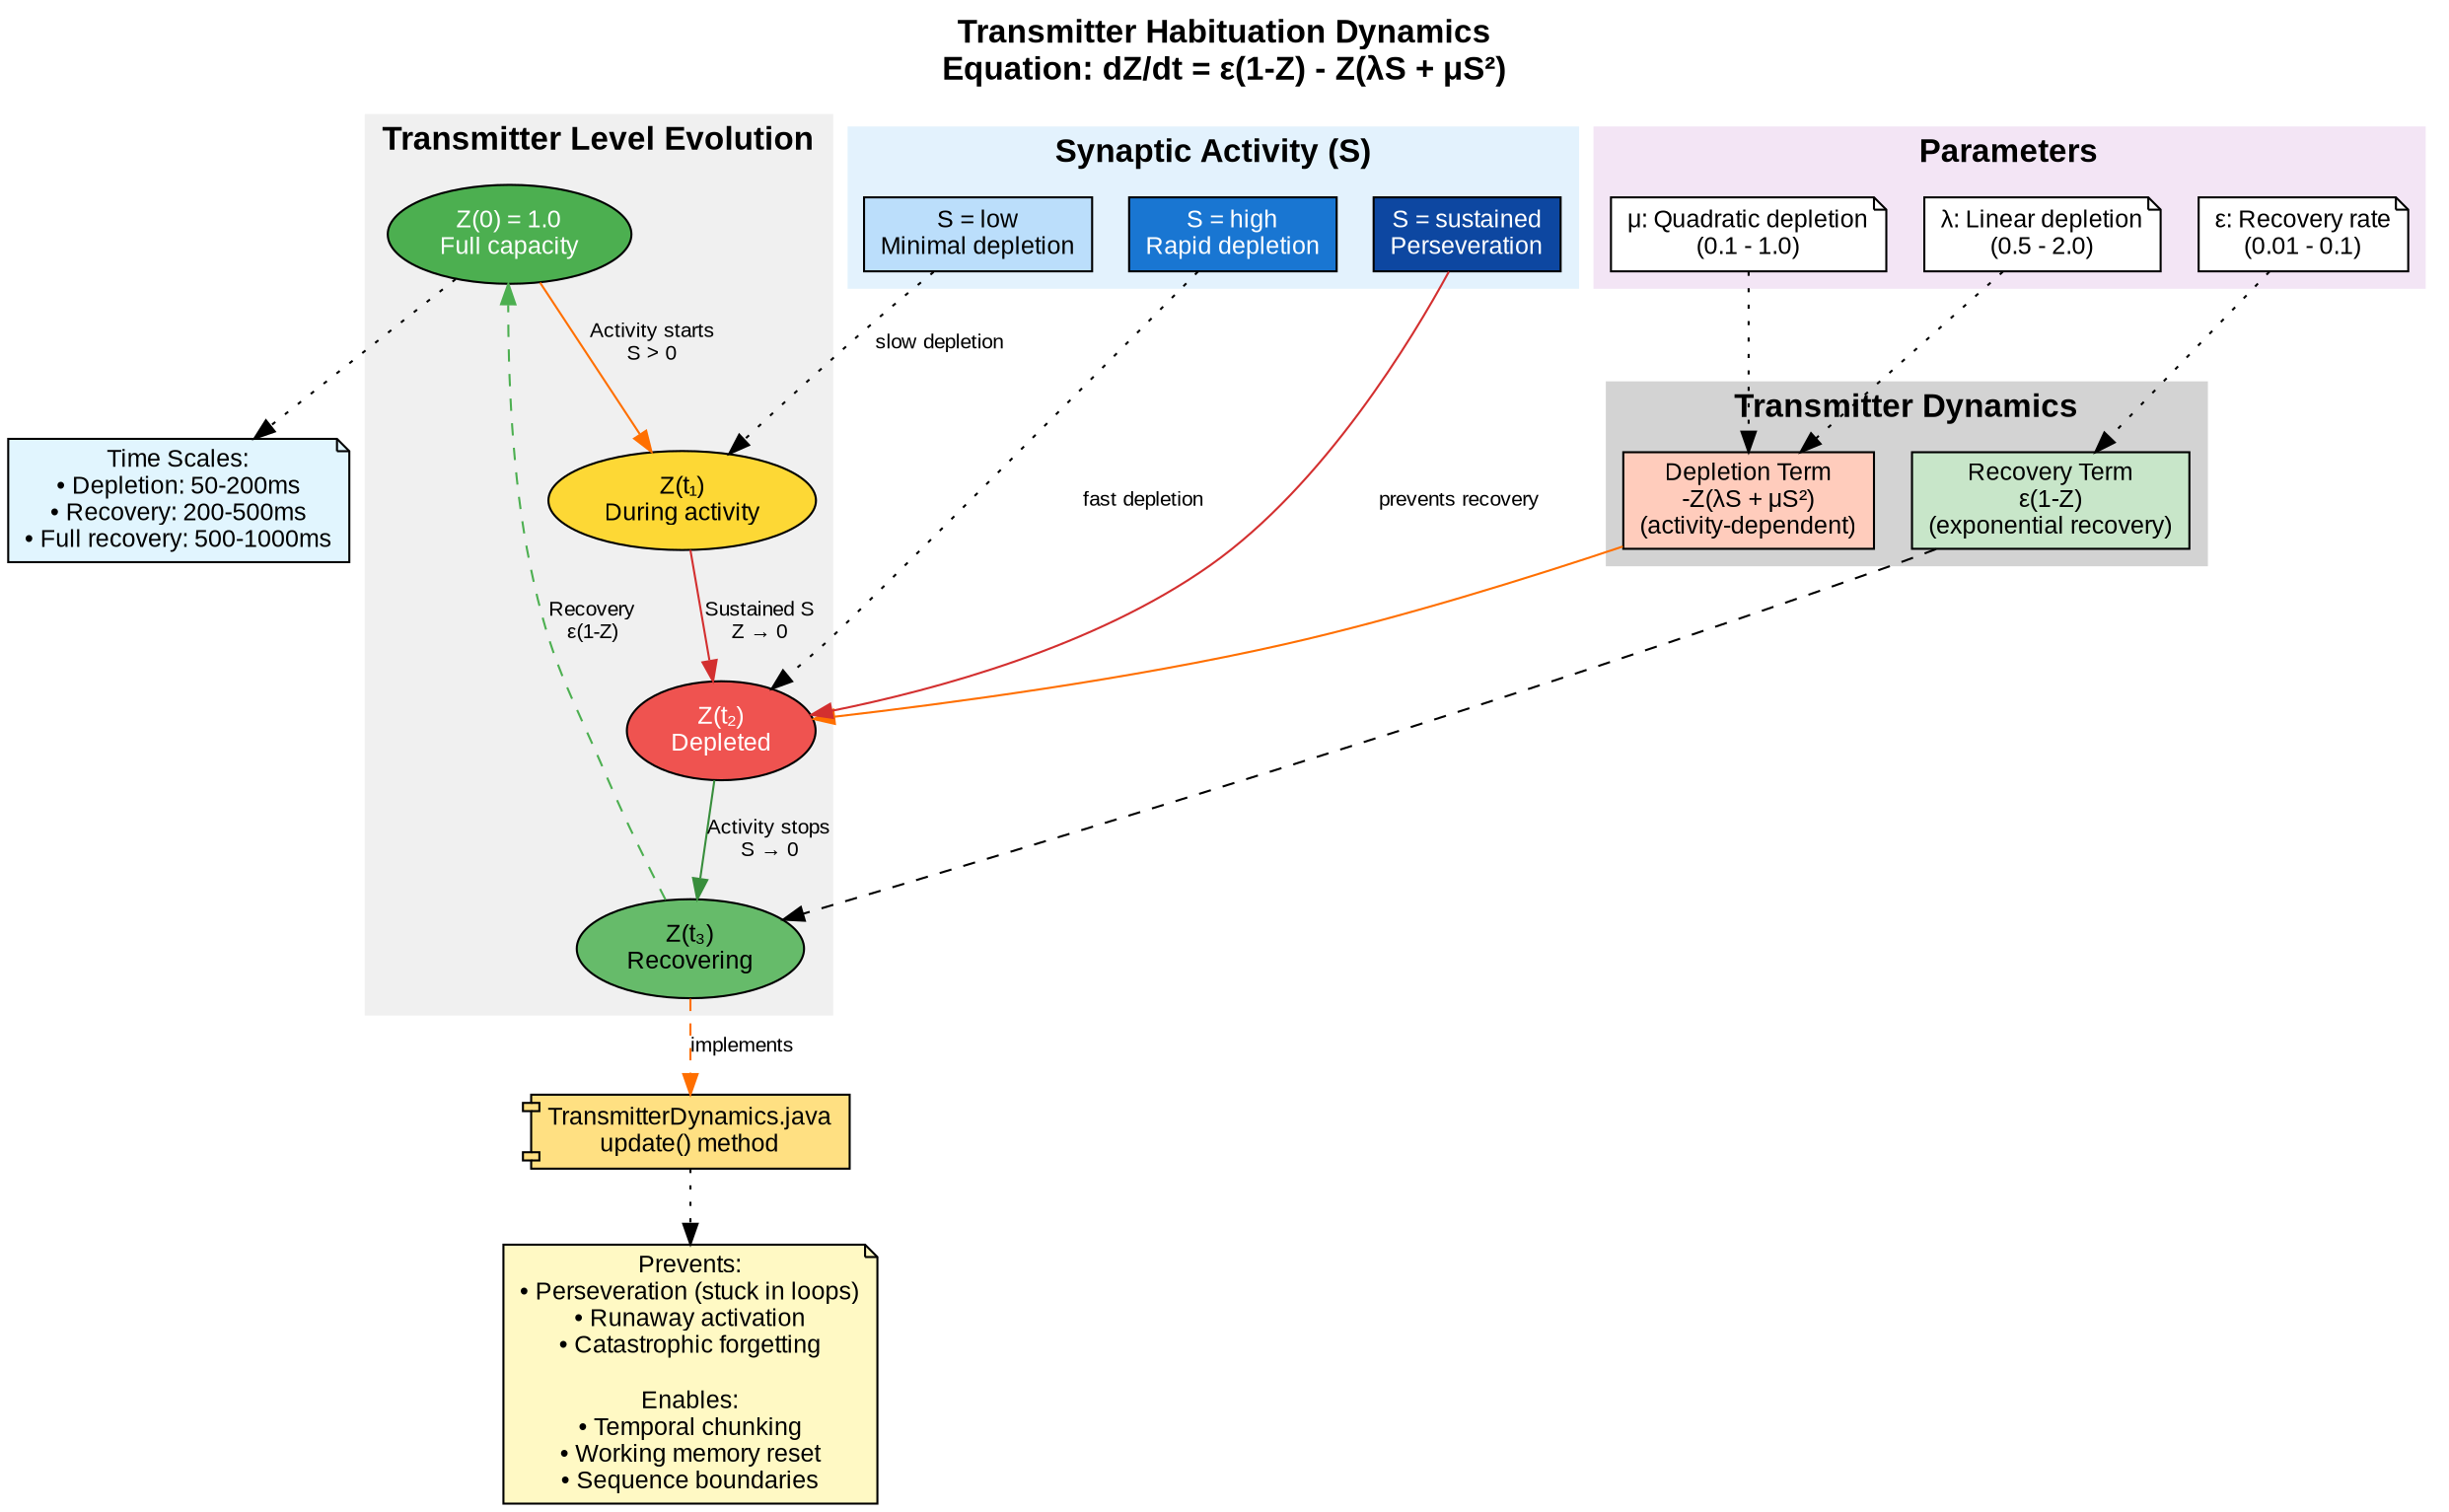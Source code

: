 digraph TransmitterHabituation {
    rankdir=TB;
    bgcolor="white";
    node [fontname="Arial", fontsize=12];
    edge [fontname="Arial", fontsize=10];

    // Title
    label="Transmitter Habituation Dynamics\nEquation: dZ/dt = ε(1-Z) - Z(λS + μS²)";
    labelloc=t;
    fontsize=16;
    fontname="Arial Bold";

    // Main equation components
    subgraph cluster_equation {
        label="Transmitter Dynamics";
        style=filled;
        color=lightgrey;

        recovery [label="Recovery Term\nε(1-Z)\n(exponential recovery)", shape=box, fillcolor="#C8E6C9", style=filled];
        depletion [label="Depletion Term\n-Z(λS + μS²)\n(activity-dependent)", shape=box, fillcolor="#FFCCBC", style=filled];
    }

    // Transmitter states
    subgraph cluster_states {
        label="Transmitter Level Evolution";
        style=filled;
        color="#F0F0F0";

        z_full [label="Z(0) = 1.0\nFull capacity", shape=ellipse, fillcolor="#4CAF50", style=filled, fontcolor=white];
        z_active [label="Z(t₁)\nDuring activity", shape=ellipse, fillcolor="#FDD835", style=filled];
        z_depleted [label="Z(t₂)\nDepleted", shape=ellipse, fillcolor="#EF5350", style=filled, fontcolor=white];
        z_recover [label="Z(t₃)\nRecovering", shape=ellipse, fillcolor="#66BB6A", style=filled];
    }

    // Activity patterns
    subgraph cluster_activity {
        label="Synaptic Activity (S)";
        style=filled;
        color="#E3F2FD";

        s_low [label="S = low\nMinimal depletion", shape=box, fillcolor="#BBDEFB", style=filled];
        s_high [label="S = high\nRapid depletion", shape=box, fillcolor="#1976D2", style=filled, fontcolor=white];
        s_sustained [label="S = sustained\nPerseveration", shape=box, fillcolor="#0D47A1", style=filled, fontcolor=white];
    }

    // Parameters
    subgraph cluster_params {
        label="Parameters";
        style=filled;
        color="#F3E5F5";

        param_eps [label="ε: Recovery rate\n(0.01 - 0.1)", shape=note, fillcolor="white", style=filled];
        param_lambda [label="λ: Linear depletion\n(0.5 - 2.0)", shape=note, fillcolor="white", style=filled];
        param_mu [label="μ: Quadratic depletion\n(0.1 - 1.0)", shape=note, fillcolor="white", style=filled];
    }

    // Flow
    z_full -> z_active [label="Activity starts\nS > 0", color="#FF6F00"];
    z_active -> z_depleted [label="Sustained S\nZ → 0", color="#D32F2F"];
    z_depleted -> z_recover [label="Activity stops\nS → 0", color="#388E3C"];
    z_recover -> z_full [label="Recovery\nε(1-Z)", style=dashed, color="#4CAF50"];

    s_low -> z_active [label="slow depletion", style=dotted];
    s_high -> z_depleted [label="fast depletion", style=dotted];
    s_sustained -> z_depleted [label="prevents recovery", color="#D32F2F"];

    recovery -> z_recover [style=dashed];
    depletion -> z_depleted [color="#FF6F00"];

    param_eps -> recovery [style=dotted];
    param_lambda -> depletion [style=dotted];
    param_mu -> depletion [style=dotted];

    // Implementation
    impl [label="TransmitterDynamics.java\nupdate() method", shape=component, fillcolor="#FFE082", style=filled];
    z_recover -> impl [label="implements", style=dashed, color="#FF6F00"];

    // Key functions
    functions [label="Prevents:\n• Perseveration (stuck in loops)\n• Runaway activation\n• Catastrophic forgetting\n\nEnables:\n• Temporal chunking\n• Working memory reset\n• Sequence boundaries", shape=note, fillcolor="#FFF9C4", style=filled];

    impl -> functions [style=dotted];

    // Time constants
    timescales [label="Time Scales:\n• Depletion: 50-200ms\n• Recovery: 200-500ms\n• Full recovery: 500-1000ms", shape=note, fillcolor="#E1F5FE", style=filled];

    z_full -> timescales [style=dotted];
}

